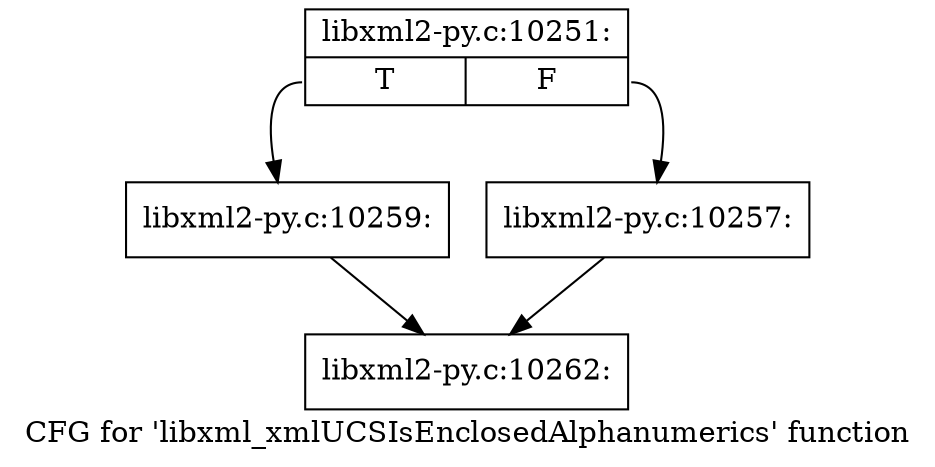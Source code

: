 digraph "CFG for 'libxml_xmlUCSIsEnclosedAlphanumerics' function" {
	label="CFG for 'libxml_xmlUCSIsEnclosedAlphanumerics' function";

	Node0x45b6ae0 [shape=record,label="{libxml2-py.c:10251:|{<s0>T|<s1>F}}"];
	Node0x45b6ae0:s0 -> Node0x45b83e0;
	Node0x45b6ae0:s1 -> Node0x45b8390;
	Node0x45b8390 [shape=record,label="{libxml2-py.c:10257:}"];
	Node0x45b8390 -> Node0x45b58b0;
	Node0x45b83e0 [shape=record,label="{libxml2-py.c:10259:}"];
	Node0x45b83e0 -> Node0x45b58b0;
	Node0x45b58b0 [shape=record,label="{libxml2-py.c:10262:}"];
}
